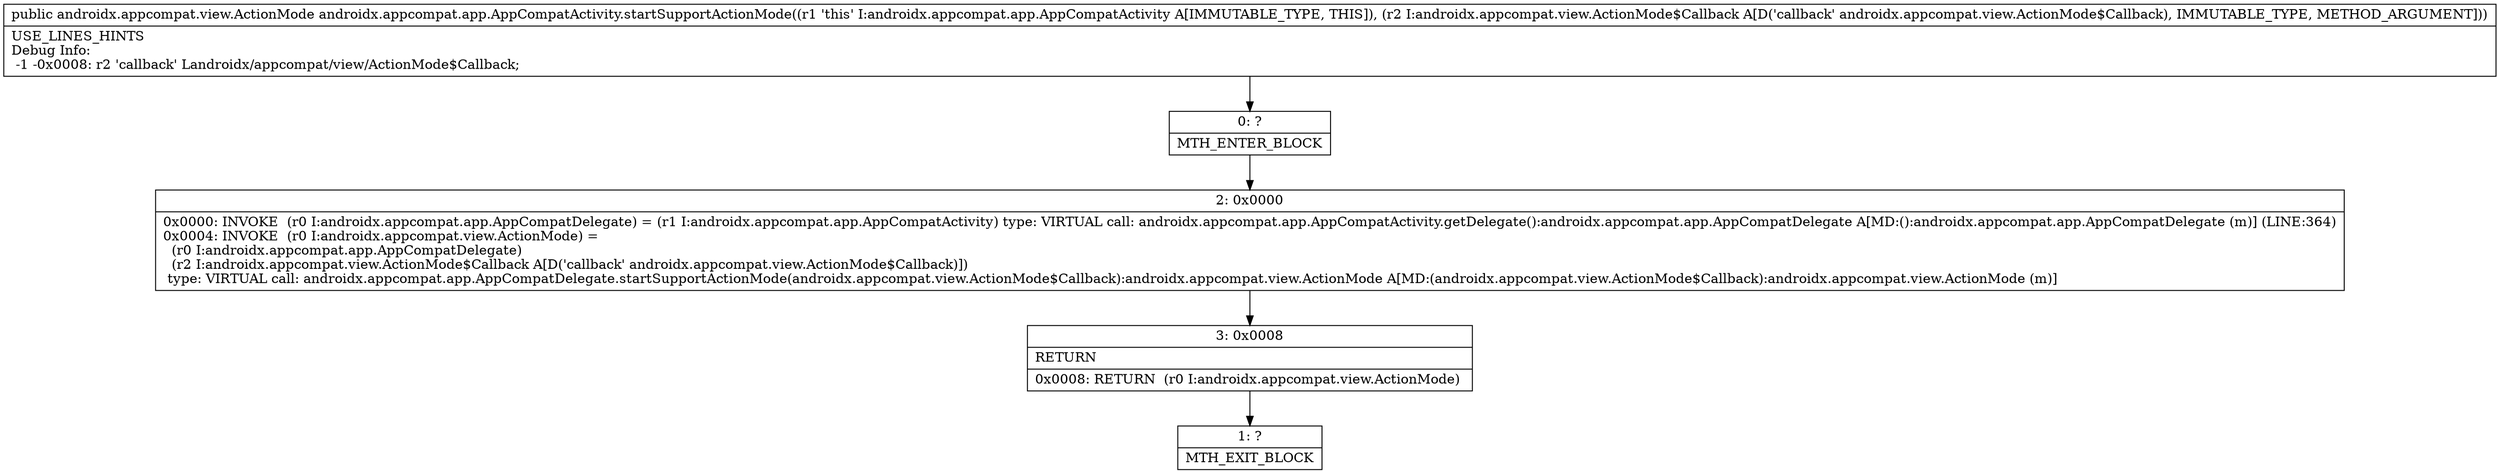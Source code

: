 digraph "CFG forandroidx.appcompat.app.AppCompatActivity.startSupportActionMode(Landroidx\/appcompat\/view\/ActionMode$Callback;)Landroidx\/appcompat\/view\/ActionMode;" {
Node_0 [shape=record,label="{0\:\ ?|MTH_ENTER_BLOCK\l}"];
Node_2 [shape=record,label="{2\:\ 0x0000|0x0000: INVOKE  (r0 I:androidx.appcompat.app.AppCompatDelegate) = (r1 I:androidx.appcompat.app.AppCompatActivity) type: VIRTUAL call: androidx.appcompat.app.AppCompatActivity.getDelegate():androidx.appcompat.app.AppCompatDelegate A[MD:():androidx.appcompat.app.AppCompatDelegate (m)] (LINE:364)\l0x0004: INVOKE  (r0 I:androidx.appcompat.view.ActionMode) = \l  (r0 I:androidx.appcompat.app.AppCompatDelegate)\l  (r2 I:androidx.appcompat.view.ActionMode$Callback A[D('callback' androidx.appcompat.view.ActionMode$Callback)])\l type: VIRTUAL call: androidx.appcompat.app.AppCompatDelegate.startSupportActionMode(androidx.appcompat.view.ActionMode$Callback):androidx.appcompat.view.ActionMode A[MD:(androidx.appcompat.view.ActionMode$Callback):androidx.appcompat.view.ActionMode (m)]\l}"];
Node_3 [shape=record,label="{3\:\ 0x0008|RETURN\l|0x0008: RETURN  (r0 I:androidx.appcompat.view.ActionMode) \l}"];
Node_1 [shape=record,label="{1\:\ ?|MTH_EXIT_BLOCK\l}"];
MethodNode[shape=record,label="{public androidx.appcompat.view.ActionMode androidx.appcompat.app.AppCompatActivity.startSupportActionMode((r1 'this' I:androidx.appcompat.app.AppCompatActivity A[IMMUTABLE_TYPE, THIS]), (r2 I:androidx.appcompat.view.ActionMode$Callback A[D('callback' androidx.appcompat.view.ActionMode$Callback), IMMUTABLE_TYPE, METHOD_ARGUMENT]))  | USE_LINES_HINTS\lDebug Info:\l  \-1 \-0x0008: r2 'callback' Landroidx\/appcompat\/view\/ActionMode$Callback;\l}"];
MethodNode -> Node_0;Node_0 -> Node_2;
Node_2 -> Node_3;
Node_3 -> Node_1;
}

